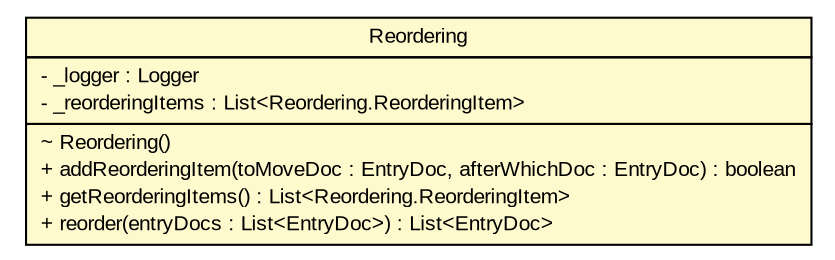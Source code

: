 #!/usr/local/bin/dot
#
# Class diagram 
# Generated by UMLGraph version R5_6_6-6-g3bdff0 (http://www.umlgraph.org/)
#

digraph G {
	edge [fontname="arial",fontsize=10,labelfontname="arial",labelfontsize=10];
	node [fontname="arial",fontsize=10,shape=plaintext];
	nodesep=0.25;
	ranksep=0.5;
	// org.tanjakostic.jcleancim.docgen.collector.impl.Reordering
	c171577 [label=<<table title="org.tanjakostic.jcleancim.docgen.collector.impl.Reordering" border="0" cellborder="1" cellspacing="0" cellpadding="2" port="p" bgcolor="lemonChiffon" href="./Reordering.html">
		<tr><td><table border="0" cellspacing="0" cellpadding="1">
<tr><td align="center" balign="center"> Reordering </td></tr>
		</table></td></tr>
		<tr><td><table border="0" cellspacing="0" cellpadding="1">
<tr><td align="left" balign="left"> - _logger : Logger </td></tr>
<tr><td align="left" balign="left"> - _reorderingItems : List&lt;Reordering.ReorderingItem&gt; </td></tr>
		</table></td></tr>
		<tr><td><table border="0" cellspacing="0" cellpadding="1">
<tr><td align="left" balign="left"> ~ Reordering() </td></tr>
<tr><td align="left" balign="left"> + addReorderingItem(toMoveDoc : EntryDoc, afterWhichDoc : EntryDoc) : boolean </td></tr>
<tr><td align="left" balign="left"> + getReorderingItems() : List&lt;Reordering.ReorderingItem&gt; </td></tr>
<tr><td align="left" balign="left"> + reorder(entryDocs : List&lt;EntryDoc&gt;) : List&lt;EntryDoc&gt; </td></tr>
		</table></td></tr>
		</table>>, URL="./Reordering.html", fontname="arial", fontcolor="black", fontsize=10.0];
}

